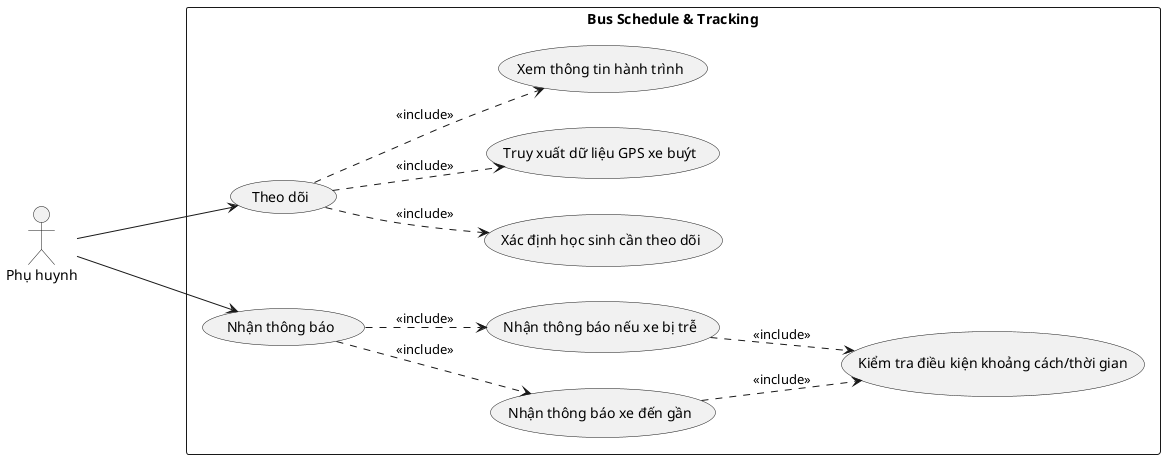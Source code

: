 @startuml
left to right direction
actor "Phụ huynh" as ph

rectangle "Bus Schedule & Tracking" {
    usecase "Theo dõi" as UC5
    usecase "Nhận thông báo" as UC10
    
    usecase "Xác định học sinh cần theo dõi" as UC11
    usecase "Truy xuất dữ liệu GPS xe buýt" as UC12
    usecase "Xem thông tin hành trình" as UC13
    usecase "Nhận thông báo xe đến gần" as UC14
    usecase "Nhận thông báo nếu xe bị trễ" as UC15
    
    usecase "Kiểm tra điều kiện khoảng cách/thời gian" as UC16

    UC5 ..> UC11 : <<include>>
    UC5 ..> UC12 : <<include>>
    UC5 ..> UC13 : <<include>>

    UC10 ..> UC14 : <<include>>
    UC10 ..> UC15 : <<include>>

    UC15 ..> UC16 : <<include>>
    UC14 ..> UC16 : <<include>>
}

ph ---> UC10
ph ---> UC5
@enduml